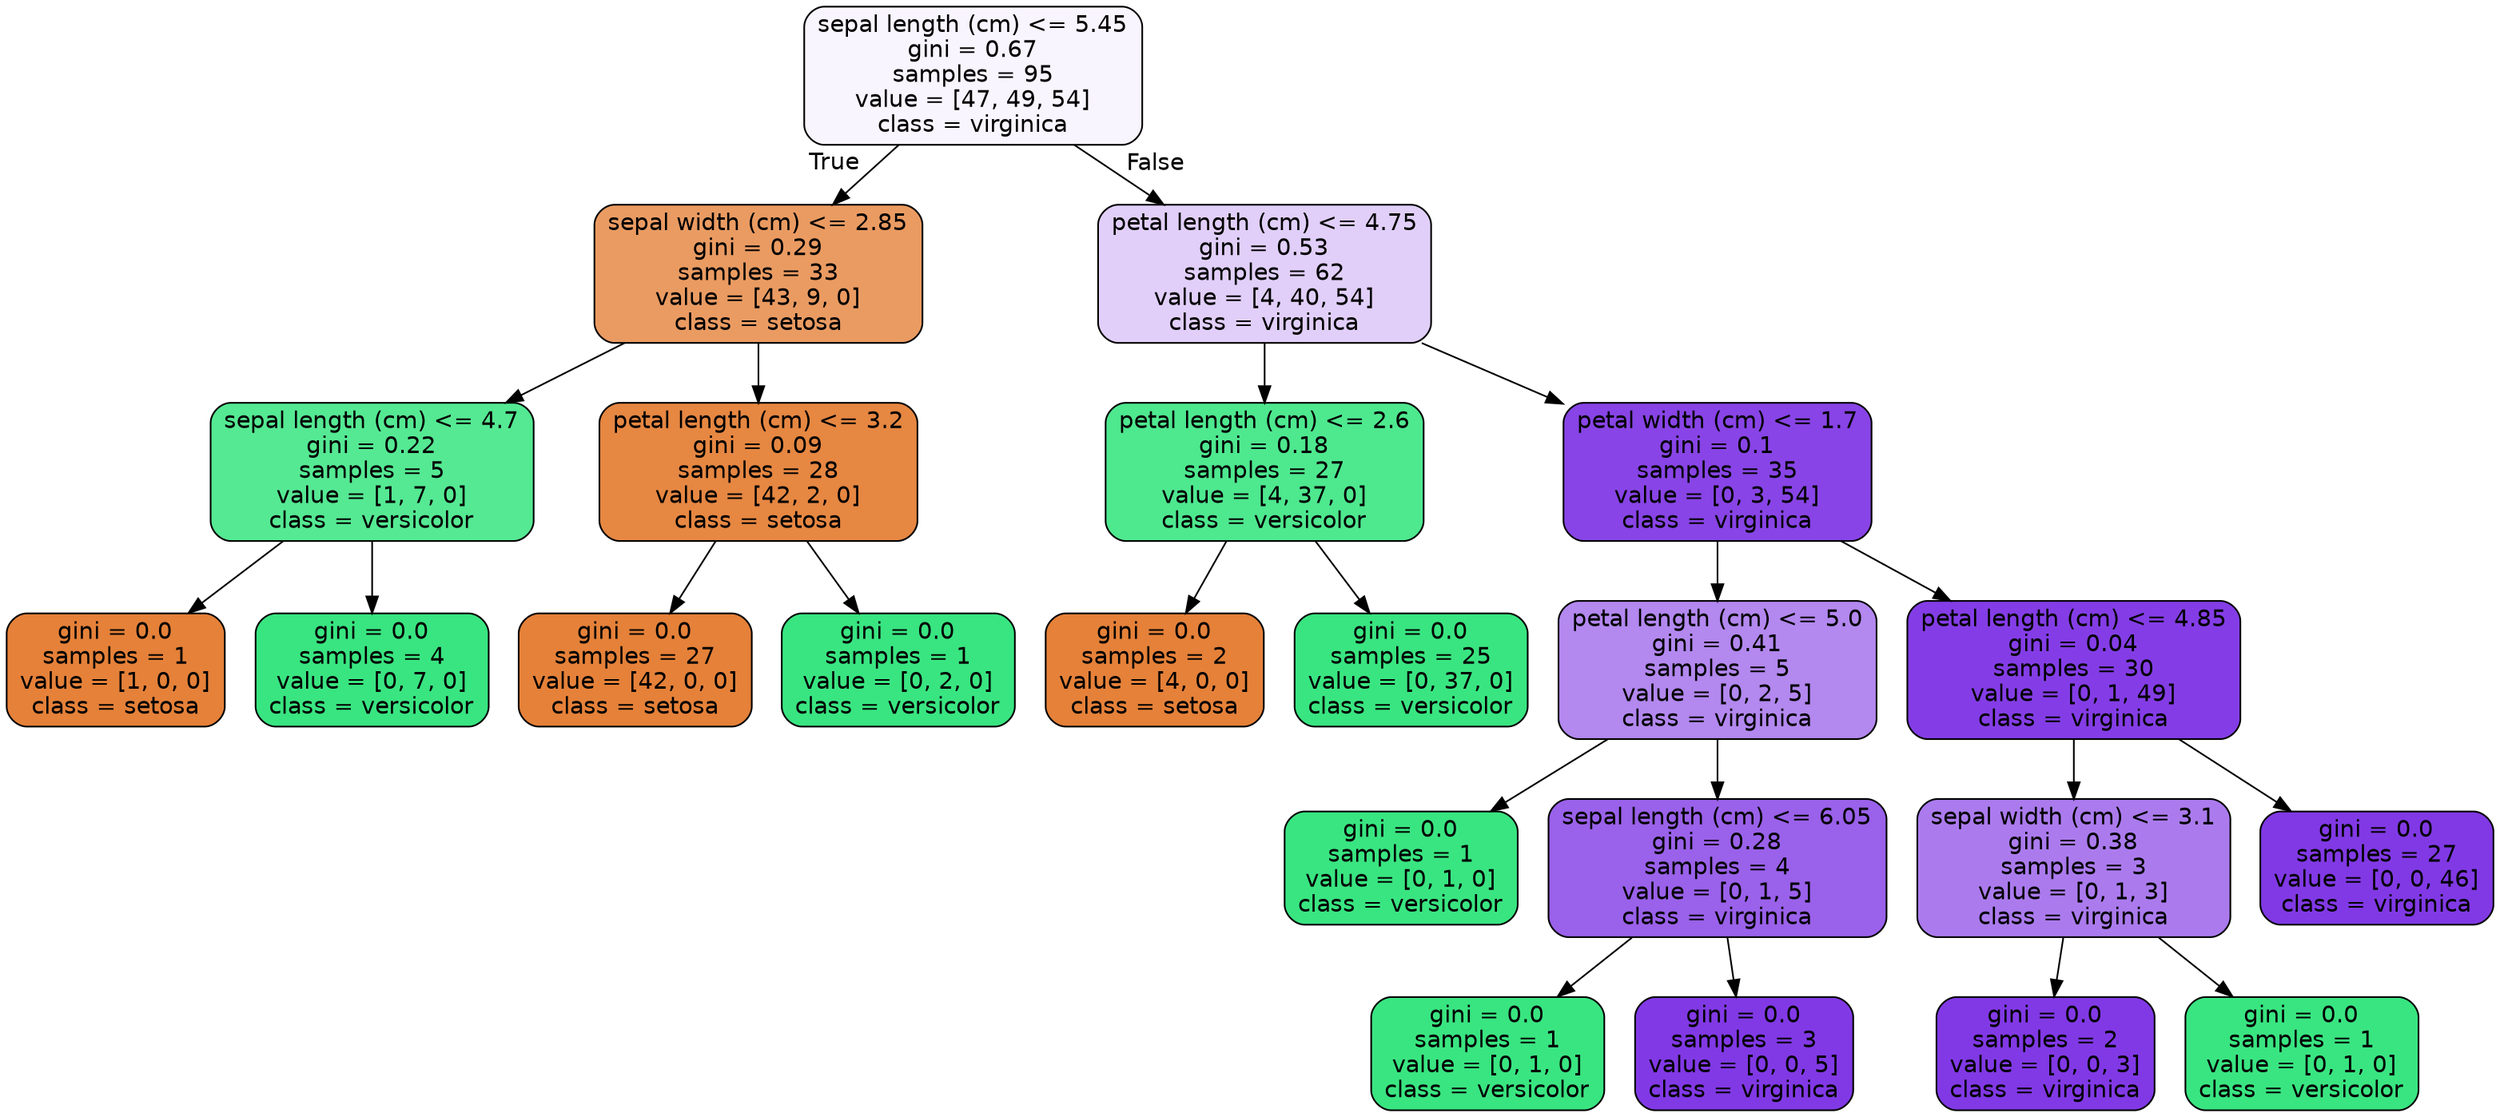 digraph Tree {
node [shape=box, style="filled, rounded", color="black", fontname="helvetica"] ;
edge [fontname="helvetica"] ;
0 [label="sepal length (cm) <= 5.45\ngini = 0.67\nsamples = 95\nvalue = [47, 49, 54]\nclass = virginica", fillcolor="#f9f5fe"] ;
1 [label="sepal width (cm) <= 2.85\ngini = 0.29\nsamples = 33\nvalue = [43, 9, 0]\nclass = setosa", fillcolor="#ea9b62"] ;
0 -> 1 [labeldistance=2.5, labelangle=45, headlabel="True"] ;
2 [label="sepal length (cm) <= 4.7\ngini = 0.22\nsamples = 5\nvalue = [1, 7, 0]\nclass = versicolor", fillcolor="#55e993"] ;
1 -> 2 ;
3 [label="gini = 0.0\nsamples = 1\nvalue = [1, 0, 0]\nclass = setosa", fillcolor="#e58139"] ;
2 -> 3 ;
4 [label="gini = 0.0\nsamples = 4\nvalue = [0, 7, 0]\nclass = versicolor", fillcolor="#39e581"] ;
2 -> 4 ;
5 [label="petal length (cm) <= 3.2\ngini = 0.09\nsamples = 28\nvalue = [42, 2, 0]\nclass = setosa", fillcolor="#e68742"] ;
1 -> 5 ;
6 [label="gini = 0.0\nsamples = 27\nvalue = [42, 0, 0]\nclass = setosa", fillcolor="#e58139"] ;
5 -> 6 ;
7 [label="gini = 0.0\nsamples = 1\nvalue = [0, 2, 0]\nclass = versicolor", fillcolor="#39e581"] ;
5 -> 7 ;
8 [label="petal length (cm) <= 4.75\ngini = 0.53\nsamples = 62\nvalue = [4, 40, 54]\nclass = virginica", fillcolor="#e1cff9"] ;
0 -> 8 [labeldistance=2.5, labelangle=-45, headlabel="False"] ;
9 [label="petal length (cm) <= 2.6\ngini = 0.18\nsamples = 27\nvalue = [4, 37, 0]\nclass = versicolor", fillcolor="#4ee88f"] ;
8 -> 9 ;
10 [label="gini = 0.0\nsamples = 2\nvalue = [4, 0, 0]\nclass = setosa", fillcolor="#e58139"] ;
9 -> 10 ;
11 [label="gini = 0.0\nsamples = 25\nvalue = [0, 37, 0]\nclass = versicolor", fillcolor="#39e581"] ;
9 -> 11 ;
12 [label="petal width (cm) <= 1.7\ngini = 0.1\nsamples = 35\nvalue = [0, 3, 54]\nclass = virginica", fillcolor="#8844e6"] ;
8 -> 12 ;
13 [label="petal length (cm) <= 5.0\ngini = 0.41\nsamples = 5\nvalue = [0, 2, 5]\nclass = virginica", fillcolor="#b388ef"] ;
12 -> 13 ;
14 [label="gini = 0.0\nsamples = 1\nvalue = [0, 1, 0]\nclass = versicolor", fillcolor="#39e581"] ;
13 -> 14 ;
15 [label="sepal length (cm) <= 6.05\ngini = 0.28\nsamples = 4\nvalue = [0, 1, 5]\nclass = virginica", fillcolor="#9a61ea"] ;
13 -> 15 ;
16 [label="gini = 0.0\nsamples = 1\nvalue = [0, 1, 0]\nclass = versicolor", fillcolor="#39e581"] ;
15 -> 16 ;
17 [label="gini = 0.0\nsamples = 3\nvalue = [0, 0, 5]\nclass = virginica", fillcolor="#8139e5"] ;
15 -> 17 ;
18 [label="petal length (cm) <= 4.85\ngini = 0.04\nsamples = 30\nvalue = [0, 1, 49]\nclass = virginica", fillcolor="#843de6"] ;
12 -> 18 ;
19 [label="sepal width (cm) <= 3.1\ngini = 0.38\nsamples = 3\nvalue = [0, 1, 3]\nclass = virginica", fillcolor="#ab7bee"] ;
18 -> 19 ;
20 [label="gini = 0.0\nsamples = 2\nvalue = [0, 0, 3]\nclass = virginica", fillcolor="#8139e5"] ;
19 -> 20 ;
21 [label="gini = 0.0\nsamples = 1\nvalue = [0, 1, 0]\nclass = versicolor", fillcolor="#39e581"] ;
19 -> 21 ;
22 [label="gini = 0.0\nsamples = 27\nvalue = [0, 0, 46]\nclass = virginica", fillcolor="#8139e5"] ;
18 -> 22 ;
}